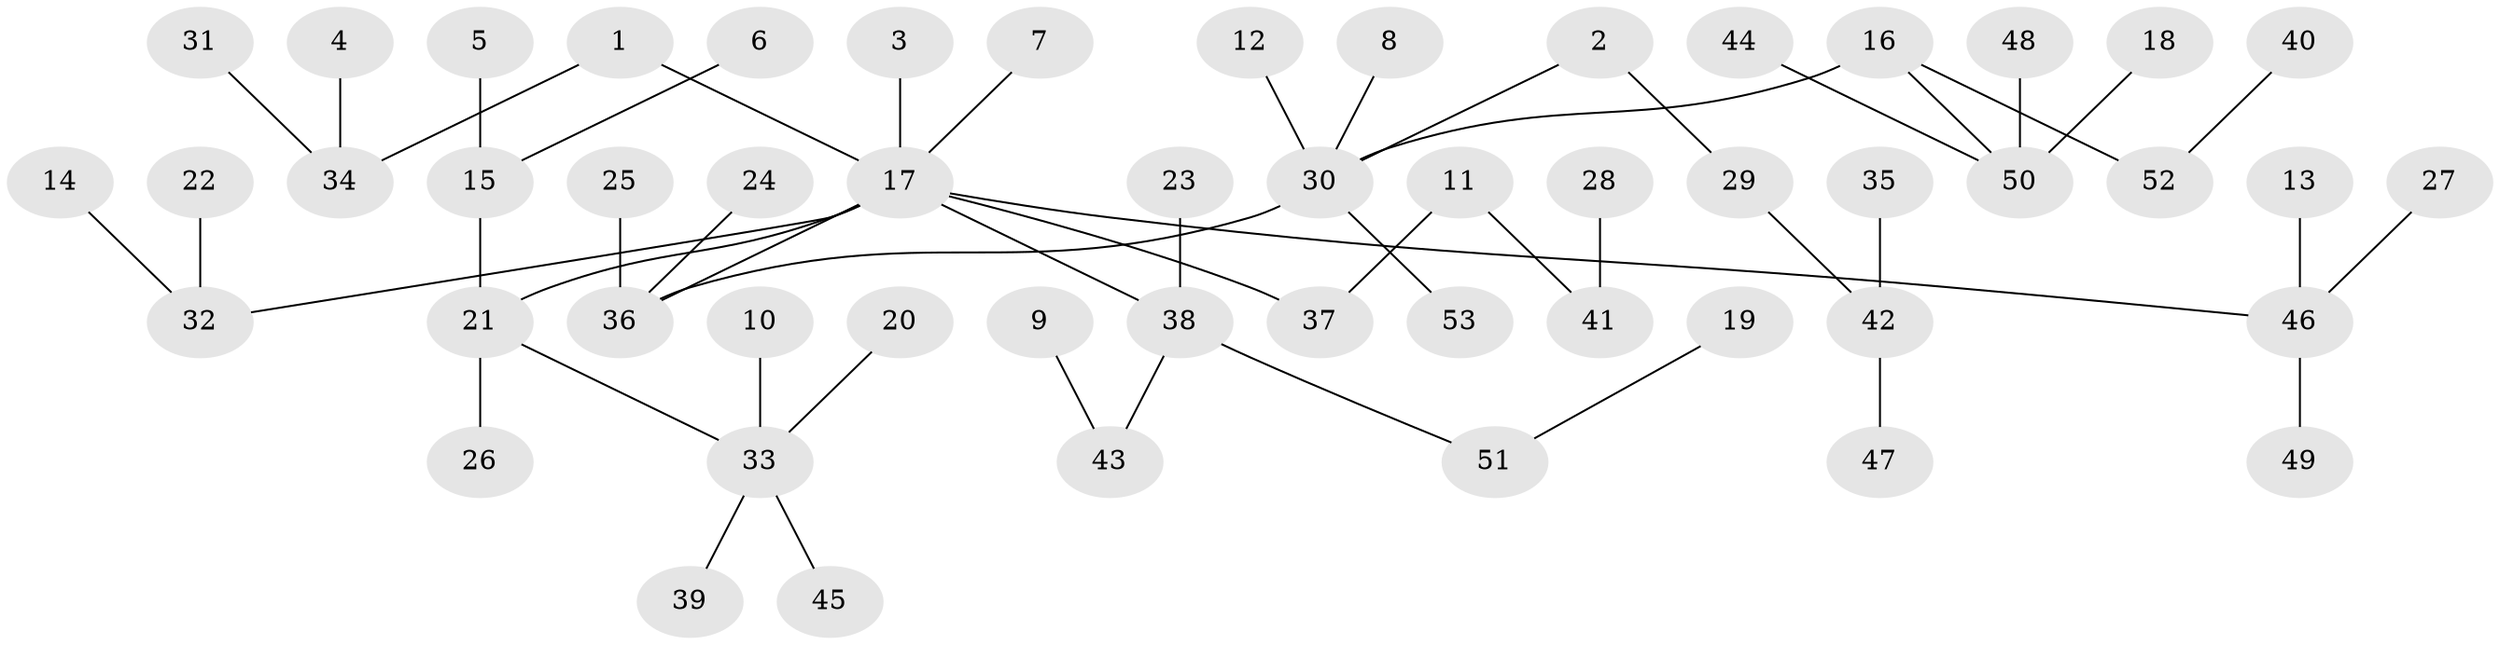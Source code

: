 // original degree distribution, {4: 0.11320754716981132, 10: 0.009433962264150943, 2: 0.25471698113207547, 5: 0.02830188679245283, 1: 0.5283018867924528, 3: 0.04716981132075472, 6: 0.018867924528301886}
// Generated by graph-tools (version 1.1) at 2025/50/03/09/25 03:50:23]
// undirected, 53 vertices, 52 edges
graph export_dot {
graph [start="1"]
  node [color=gray90,style=filled];
  1;
  2;
  3;
  4;
  5;
  6;
  7;
  8;
  9;
  10;
  11;
  12;
  13;
  14;
  15;
  16;
  17;
  18;
  19;
  20;
  21;
  22;
  23;
  24;
  25;
  26;
  27;
  28;
  29;
  30;
  31;
  32;
  33;
  34;
  35;
  36;
  37;
  38;
  39;
  40;
  41;
  42;
  43;
  44;
  45;
  46;
  47;
  48;
  49;
  50;
  51;
  52;
  53;
  1 -- 17 [weight=1.0];
  1 -- 34 [weight=1.0];
  2 -- 29 [weight=1.0];
  2 -- 30 [weight=1.0];
  3 -- 17 [weight=1.0];
  4 -- 34 [weight=1.0];
  5 -- 15 [weight=1.0];
  6 -- 15 [weight=1.0];
  7 -- 17 [weight=1.0];
  8 -- 30 [weight=1.0];
  9 -- 43 [weight=1.0];
  10 -- 33 [weight=1.0];
  11 -- 37 [weight=1.0];
  11 -- 41 [weight=1.0];
  12 -- 30 [weight=1.0];
  13 -- 46 [weight=1.0];
  14 -- 32 [weight=1.0];
  15 -- 21 [weight=1.0];
  16 -- 30 [weight=1.0];
  16 -- 50 [weight=1.0];
  16 -- 52 [weight=1.0];
  17 -- 21 [weight=1.0];
  17 -- 32 [weight=1.0];
  17 -- 36 [weight=1.0];
  17 -- 37 [weight=1.0];
  17 -- 38 [weight=1.0];
  17 -- 46 [weight=1.0];
  18 -- 50 [weight=1.0];
  19 -- 51 [weight=1.0];
  20 -- 33 [weight=1.0];
  21 -- 26 [weight=1.0];
  21 -- 33 [weight=1.0];
  22 -- 32 [weight=1.0];
  23 -- 38 [weight=1.0];
  24 -- 36 [weight=1.0];
  25 -- 36 [weight=1.0];
  27 -- 46 [weight=1.0];
  28 -- 41 [weight=1.0];
  29 -- 42 [weight=1.0];
  30 -- 36 [weight=1.0];
  30 -- 53 [weight=1.0];
  31 -- 34 [weight=1.0];
  33 -- 39 [weight=1.0];
  33 -- 45 [weight=1.0];
  35 -- 42 [weight=1.0];
  38 -- 43 [weight=1.0];
  38 -- 51 [weight=1.0];
  40 -- 52 [weight=1.0];
  42 -- 47 [weight=1.0];
  44 -- 50 [weight=1.0];
  46 -- 49 [weight=1.0];
  48 -- 50 [weight=1.0];
}
